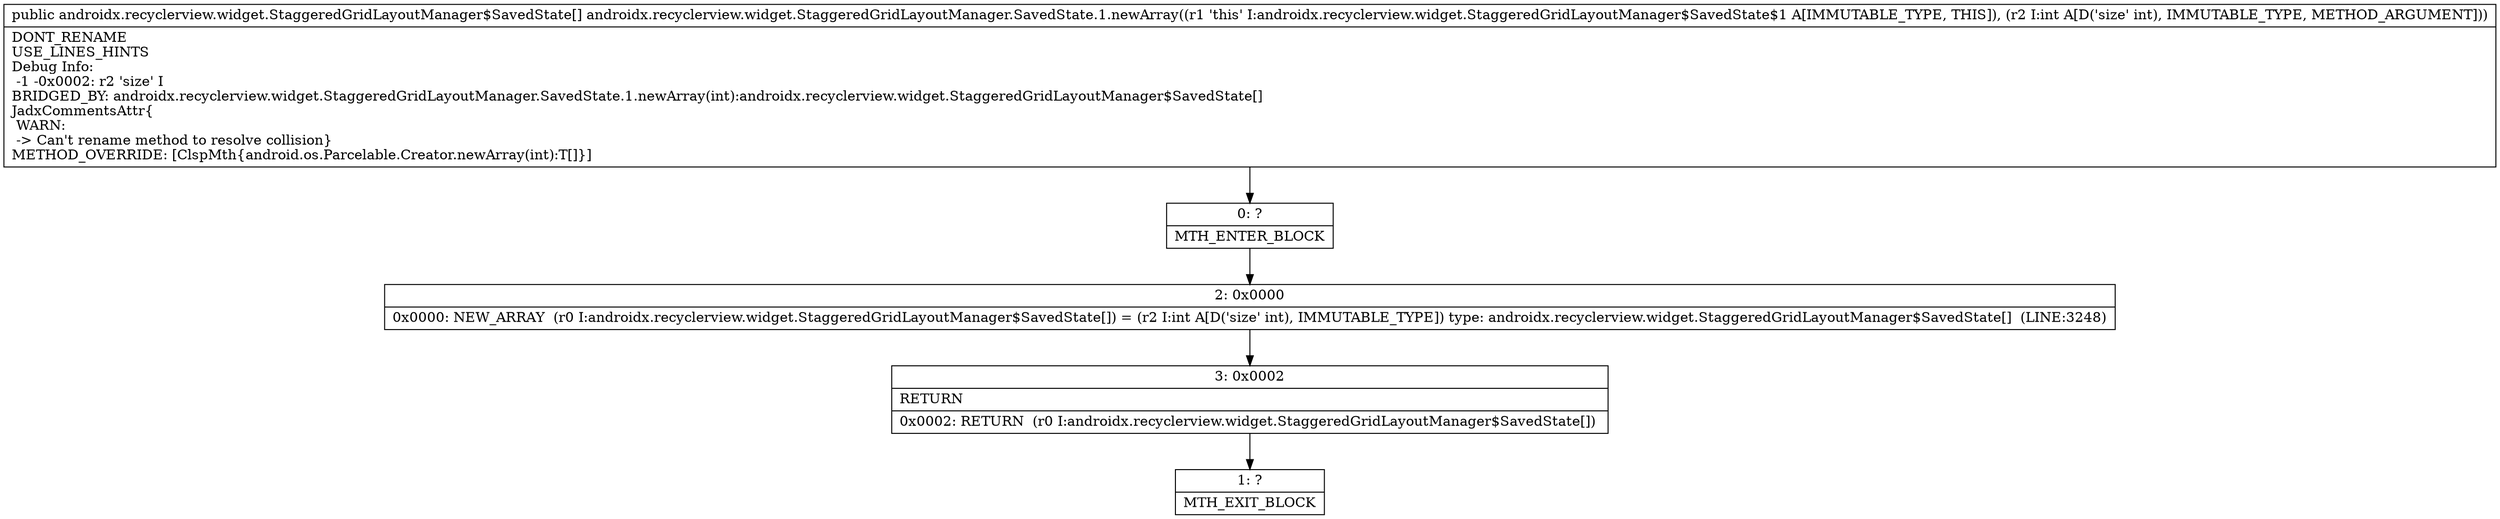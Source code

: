 digraph "CFG forandroidx.recyclerview.widget.StaggeredGridLayoutManager.SavedState.1.newArray(I)[Landroidx\/recyclerview\/widget\/StaggeredGridLayoutManager$SavedState;" {
Node_0 [shape=record,label="{0\:\ ?|MTH_ENTER_BLOCK\l}"];
Node_2 [shape=record,label="{2\:\ 0x0000|0x0000: NEW_ARRAY  (r0 I:androidx.recyclerview.widget.StaggeredGridLayoutManager$SavedState[]) = (r2 I:int A[D('size' int), IMMUTABLE_TYPE]) type: androidx.recyclerview.widget.StaggeredGridLayoutManager$SavedState[]  (LINE:3248)\l}"];
Node_3 [shape=record,label="{3\:\ 0x0002|RETURN\l|0x0002: RETURN  (r0 I:androidx.recyclerview.widget.StaggeredGridLayoutManager$SavedState[]) \l}"];
Node_1 [shape=record,label="{1\:\ ?|MTH_EXIT_BLOCK\l}"];
MethodNode[shape=record,label="{public androidx.recyclerview.widget.StaggeredGridLayoutManager$SavedState[] androidx.recyclerview.widget.StaggeredGridLayoutManager.SavedState.1.newArray((r1 'this' I:androidx.recyclerview.widget.StaggeredGridLayoutManager$SavedState$1 A[IMMUTABLE_TYPE, THIS]), (r2 I:int A[D('size' int), IMMUTABLE_TYPE, METHOD_ARGUMENT]))  | DONT_RENAME\lUSE_LINES_HINTS\lDebug Info:\l  \-1 \-0x0002: r2 'size' I\lBRIDGED_BY: androidx.recyclerview.widget.StaggeredGridLayoutManager.SavedState.1.newArray(int):androidx.recyclerview.widget.StaggeredGridLayoutManager$SavedState[]\lJadxCommentsAttr\{\l WARN: \l \-\> Can't rename method to resolve collision\}\lMETHOD_OVERRIDE: [ClspMth\{android.os.Parcelable.Creator.newArray(int):T[]\}]\l}"];
MethodNode -> Node_0;Node_0 -> Node_2;
Node_2 -> Node_3;
Node_3 -> Node_1;
}

